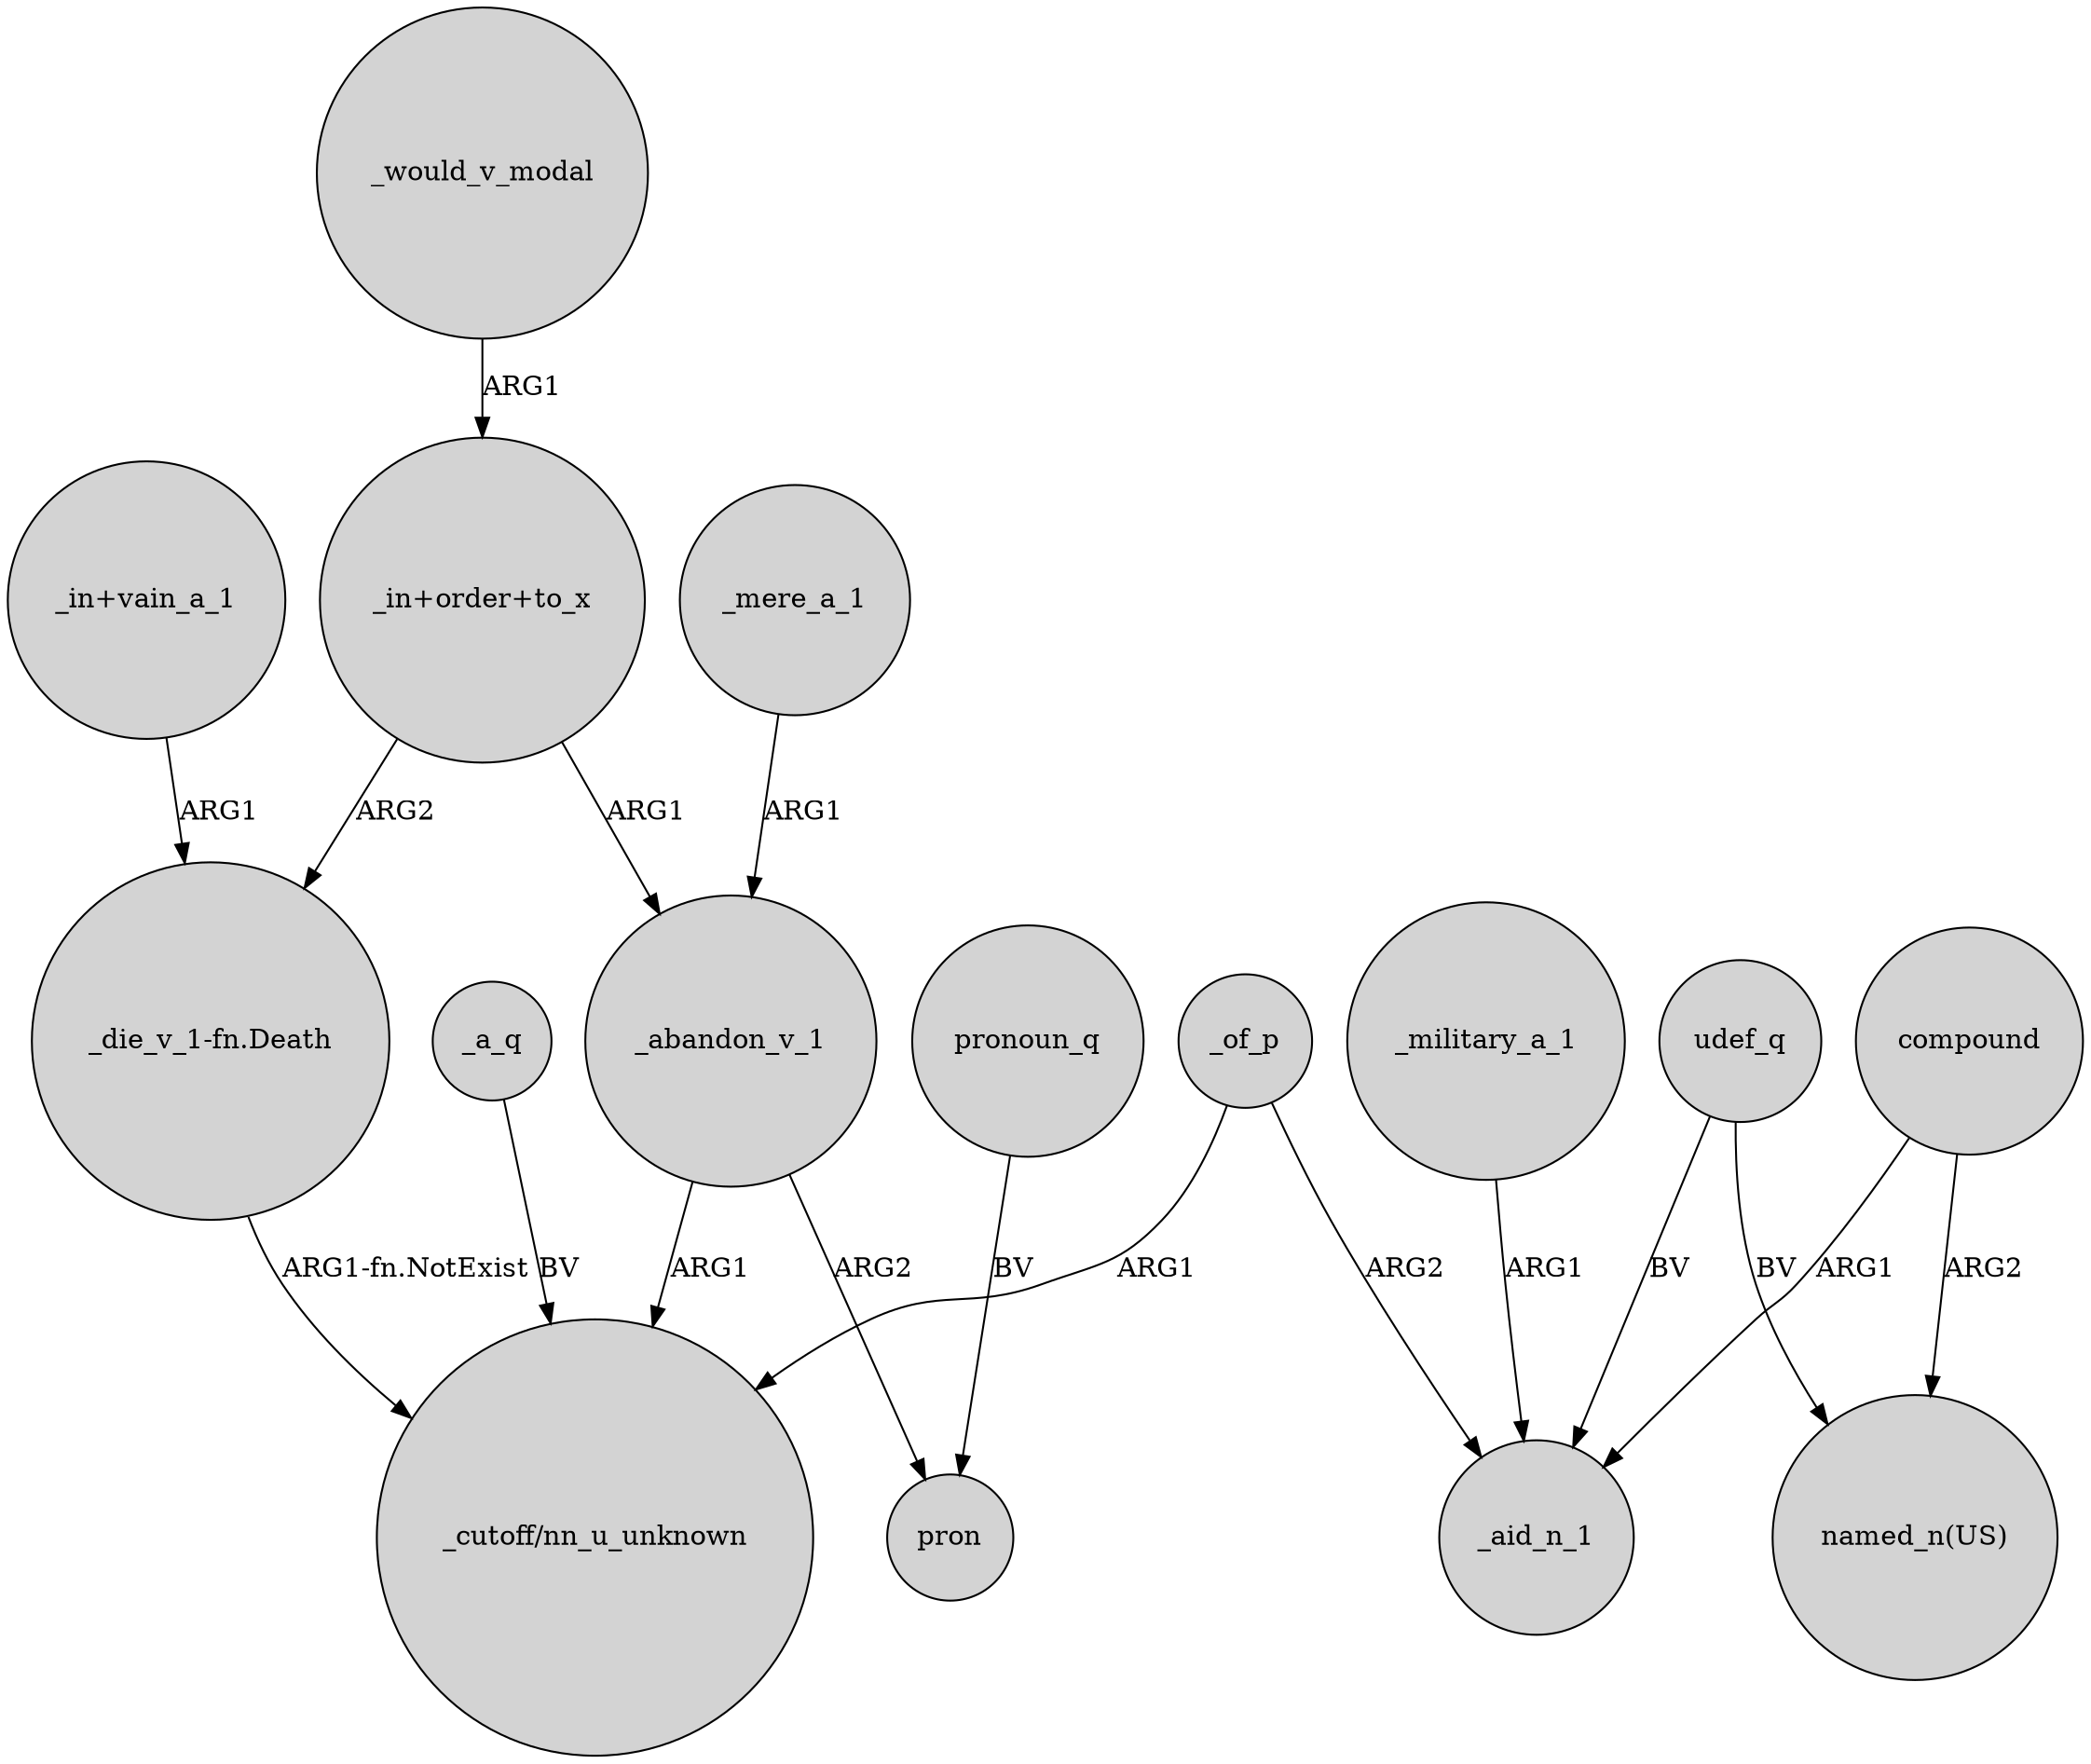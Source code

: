 digraph {
	node [shape=circle style=filled]
	_would_v_modal -> "_in+order+to_x" [label=ARG1]
	udef_q -> _aid_n_1 [label=BV]
	"_in+order+to_x" -> "_die_v_1-fn.Death" [label=ARG2]
	udef_q -> "named_n(US)" [label=BV]
	_military_a_1 -> _aid_n_1 [label=ARG1]
	"_in+vain_a_1" -> "_die_v_1-fn.Death" [label=ARG1]
	_abandon_v_1 -> pron [label=ARG2]
	_of_p -> "_cutoff/nn_u_unknown" [label=ARG1]
	_of_p -> _aid_n_1 [label=ARG2]
	compound -> "named_n(US)" [label=ARG2]
	_a_q -> "_cutoff/nn_u_unknown" [label=BV]
	_abandon_v_1 -> "_cutoff/nn_u_unknown" [label=ARG1]
	compound -> _aid_n_1 [label=ARG1]
	_mere_a_1 -> _abandon_v_1 [label=ARG1]
	"_in+order+to_x" -> _abandon_v_1 [label=ARG1]
	"_die_v_1-fn.Death" -> "_cutoff/nn_u_unknown" [label="ARG1-fn.NotExist"]
	pronoun_q -> pron [label=BV]
}
